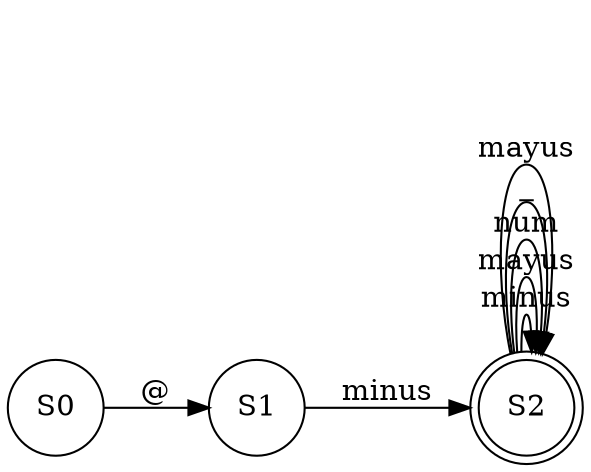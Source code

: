 digraph finite_state_machine {
rankdir=LR;
size="8,5"
node [shape = doublecircle];S2;
node [shape = circle];
S0->S1[ label ="@"];
S1->S2[ label ="minus"];
S2->S2[ label ="minus"];
S2->S2[ label ="mayus"];
S2->S2[ label ="num"];
S2->S2[ label ="_"];
S2->S2[ label ="mayus"];
}
